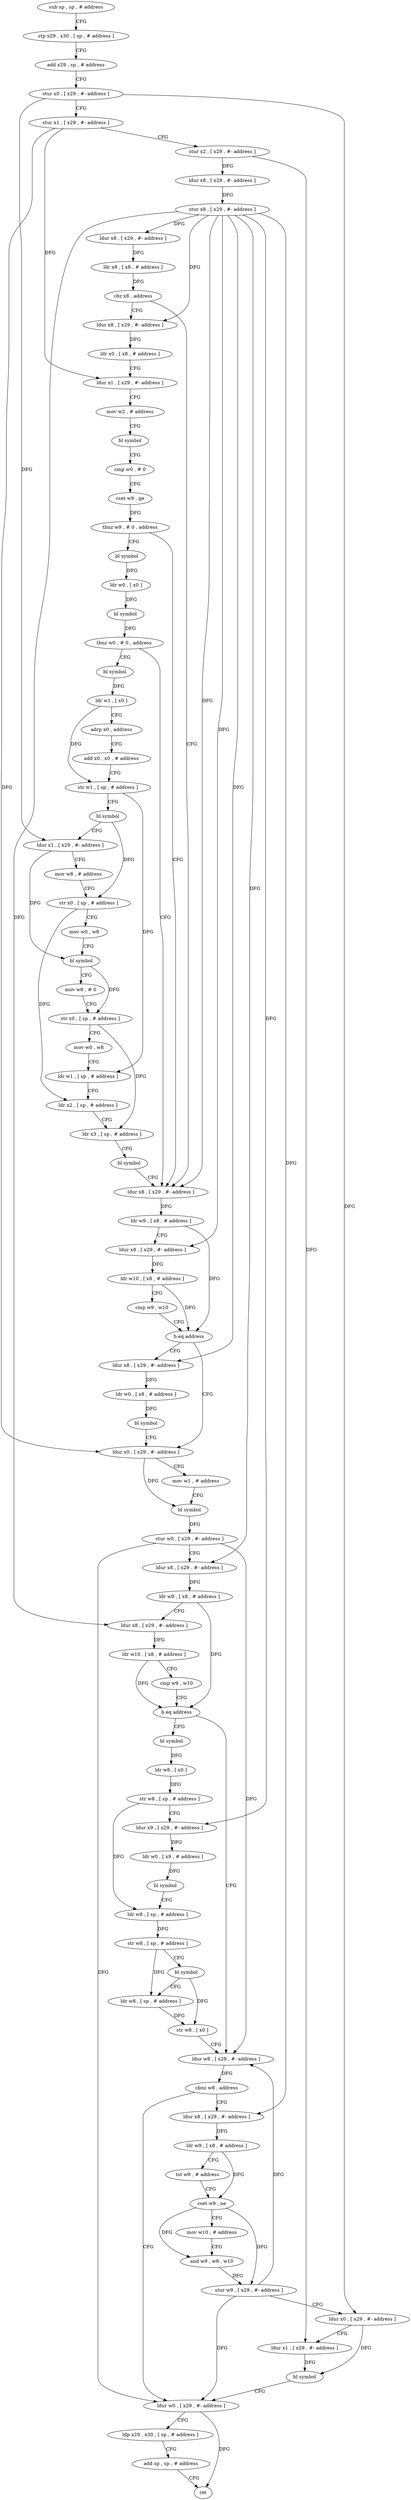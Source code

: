 digraph "func" {
"4202764" [label = "sub sp , sp , # address" ]
"4202768" [label = "stp x29 , x30 , [ sp , # address ]" ]
"4202772" [label = "add x29 , sp , # address" ]
"4202776" [label = "stur x0 , [ x29 , #- address ]" ]
"4202780" [label = "stur x1 , [ x29 , #- address ]" ]
"4202784" [label = "stur x2 , [ x29 , #- address ]" ]
"4202788" [label = "ldur x8 , [ x29 , #- address ]" ]
"4202792" [label = "stur x8 , [ x29 , #- address ]" ]
"4202796" [label = "ldur x8 , [ x29 , #- address ]" ]
"4202800" [label = "ldr x8 , [ x8 , # address ]" ]
"4202804" [label = "cbz x8 , address" ]
"4202928" [label = "ldur x8 , [ x29 , #- address ]" ]
"4202808" [label = "ldur x8 , [ x29 , #- address ]" ]
"4202932" [label = "ldr w9 , [ x8 , # address ]" ]
"4202936" [label = "ldur x8 , [ x29 , #- address ]" ]
"4202940" [label = "ldr w10 , [ x8 , # address ]" ]
"4202944" [label = "cmp w9 , w10" ]
"4202948" [label = "b.eq address" ]
"4202964" [label = "ldur x0 , [ x29 , #- address ]" ]
"4202952" [label = "ldur x8 , [ x29 , #- address ]" ]
"4202812" [label = "ldr x0 , [ x8 , # address ]" ]
"4202816" [label = "ldur x1 , [ x29 , #- address ]" ]
"4202820" [label = "mov w2 , # address" ]
"4202824" [label = "bl symbol" ]
"4202828" [label = "cmp w0 , # 0" ]
"4202832" [label = "cset w9 , ge" ]
"4202836" [label = "tbnz w9 , # 0 , address" ]
"4202840" [label = "bl symbol" ]
"4202968" [label = "mov w1 , # address" ]
"4202972" [label = "bl symbol" ]
"4202976" [label = "stur w0 , [ x29 , #- address ]" ]
"4202980" [label = "ldur x8 , [ x29 , #- address ]" ]
"4202984" [label = "ldr w9 , [ x8 , # address ]" ]
"4202988" [label = "ldur x8 , [ x29 , #- address ]" ]
"4202992" [label = "ldr w10 , [ x8 , # address ]" ]
"4202996" [label = "cmp w9 , w10" ]
"4203000" [label = "b.eq address" ]
"4203048" [label = "ldur w8 , [ x29 , #- address ]" ]
"4203004" [label = "bl symbol" ]
"4202956" [label = "ldr w0 , [ x8 , # address ]" ]
"4202960" [label = "bl symbol" ]
"4202844" [label = "ldr w0 , [ x0 ]" ]
"4202848" [label = "bl symbol" ]
"4202852" [label = "tbnz w0 , # 0 , address" ]
"4202856" [label = "bl symbol" ]
"4203052" [label = "cbnz w8 , address" ]
"4203096" [label = "ldur w0 , [ x29 , #- address ]" ]
"4203056" [label = "ldur x8 , [ x29 , #- address ]" ]
"4203008" [label = "ldr w8 , [ x0 ]" ]
"4203012" [label = "str w8 , [ sp , # address ]" ]
"4203016" [label = "ldur x9 , [ x29 , #- address ]" ]
"4203020" [label = "ldr w0 , [ x9 , # address ]" ]
"4203024" [label = "bl symbol" ]
"4203028" [label = "ldr w8 , [ sp , # address ]" ]
"4203032" [label = "str w8 , [ sp , # address ]" ]
"4203036" [label = "bl symbol" ]
"4203040" [label = "ldr w8 , [ sp , # address ]" ]
"4203044" [label = "str w8 , [ x0 ]" ]
"4202860" [label = "ldr w1 , [ x0 ]" ]
"4202864" [label = "adrp x0 , address" ]
"4202868" [label = "add x0 , x0 , # address" ]
"4202872" [label = "str w1 , [ sp , # address ]" ]
"4202876" [label = "bl symbol" ]
"4202880" [label = "ldur x1 , [ x29 , #- address ]" ]
"4202884" [label = "mov w8 , # address" ]
"4202888" [label = "str x0 , [ sp , # address ]" ]
"4202892" [label = "mov w0 , w8" ]
"4202896" [label = "bl symbol" ]
"4202900" [label = "mov w8 , # 0" ]
"4202904" [label = "str x0 , [ sp , # address ]" ]
"4202908" [label = "mov w0 , w8" ]
"4202912" [label = "ldr w1 , [ sp , # address ]" ]
"4202916" [label = "ldr x2 , [ sp , # address ]" ]
"4202920" [label = "ldr x3 , [ sp , # address ]" ]
"4202924" [label = "bl symbol" ]
"4203100" [label = "ldp x29 , x30 , [ sp , # address ]" ]
"4203104" [label = "add sp , sp , # address" ]
"4203108" [label = "ret" ]
"4203060" [label = "ldr w9 , [ x8 , # address ]" ]
"4203064" [label = "tst w9 , # address" ]
"4203068" [label = "cset w9 , ne" ]
"4203072" [label = "mov w10 , # address" ]
"4203076" [label = "and w9 , w9 , w10" ]
"4203080" [label = "stur w9 , [ x29 , #- address ]" ]
"4203084" [label = "ldur x0 , [ x29 , #- address ]" ]
"4203088" [label = "ldur x1 , [ x29 , #- address ]" ]
"4203092" [label = "bl symbol" ]
"4202764" -> "4202768" [ label = "CFG" ]
"4202768" -> "4202772" [ label = "CFG" ]
"4202772" -> "4202776" [ label = "CFG" ]
"4202776" -> "4202780" [ label = "CFG" ]
"4202776" -> "4202880" [ label = "DFG" ]
"4202776" -> "4203084" [ label = "DFG" ]
"4202780" -> "4202784" [ label = "CFG" ]
"4202780" -> "4202816" [ label = "DFG" ]
"4202780" -> "4202964" [ label = "DFG" ]
"4202784" -> "4202788" [ label = "DFG" ]
"4202784" -> "4203088" [ label = "DFG" ]
"4202788" -> "4202792" [ label = "DFG" ]
"4202792" -> "4202796" [ label = "DFG" ]
"4202792" -> "4202928" [ label = "DFG" ]
"4202792" -> "4202936" [ label = "DFG" ]
"4202792" -> "4202808" [ label = "DFG" ]
"4202792" -> "4202980" [ label = "DFG" ]
"4202792" -> "4202988" [ label = "DFG" ]
"4202792" -> "4202952" [ label = "DFG" ]
"4202792" -> "4203016" [ label = "DFG" ]
"4202792" -> "4203056" [ label = "DFG" ]
"4202796" -> "4202800" [ label = "DFG" ]
"4202800" -> "4202804" [ label = "DFG" ]
"4202804" -> "4202928" [ label = "CFG" ]
"4202804" -> "4202808" [ label = "CFG" ]
"4202928" -> "4202932" [ label = "DFG" ]
"4202808" -> "4202812" [ label = "DFG" ]
"4202932" -> "4202936" [ label = "CFG" ]
"4202932" -> "4202948" [ label = "DFG" ]
"4202936" -> "4202940" [ label = "DFG" ]
"4202940" -> "4202944" [ label = "CFG" ]
"4202940" -> "4202948" [ label = "DFG" ]
"4202944" -> "4202948" [ label = "CFG" ]
"4202948" -> "4202964" [ label = "CFG" ]
"4202948" -> "4202952" [ label = "CFG" ]
"4202964" -> "4202968" [ label = "CFG" ]
"4202964" -> "4202972" [ label = "DFG" ]
"4202952" -> "4202956" [ label = "DFG" ]
"4202812" -> "4202816" [ label = "CFG" ]
"4202816" -> "4202820" [ label = "CFG" ]
"4202820" -> "4202824" [ label = "CFG" ]
"4202824" -> "4202828" [ label = "CFG" ]
"4202828" -> "4202832" [ label = "CFG" ]
"4202832" -> "4202836" [ label = "DFG" ]
"4202836" -> "4202928" [ label = "CFG" ]
"4202836" -> "4202840" [ label = "CFG" ]
"4202840" -> "4202844" [ label = "DFG" ]
"4202968" -> "4202972" [ label = "CFG" ]
"4202972" -> "4202976" [ label = "DFG" ]
"4202976" -> "4202980" [ label = "CFG" ]
"4202976" -> "4203048" [ label = "DFG" ]
"4202976" -> "4203096" [ label = "DFG" ]
"4202980" -> "4202984" [ label = "DFG" ]
"4202984" -> "4202988" [ label = "CFG" ]
"4202984" -> "4203000" [ label = "DFG" ]
"4202988" -> "4202992" [ label = "DFG" ]
"4202992" -> "4202996" [ label = "CFG" ]
"4202992" -> "4203000" [ label = "DFG" ]
"4202996" -> "4203000" [ label = "CFG" ]
"4203000" -> "4203048" [ label = "CFG" ]
"4203000" -> "4203004" [ label = "CFG" ]
"4203048" -> "4203052" [ label = "DFG" ]
"4203004" -> "4203008" [ label = "DFG" ]
"4202956" -> "4202960" [ label = "DFG" ]
"4202960" -> "4202964" [ label = "CFG" ]
"4202844" -> "4202848" [ label = "DFG" ]
"4202848" -> "4202852" [ label = "DFG" ]
"4202852" -> "4202928" [ label = "CFG" ]
"4202852" -> "4202856" [ label = "CFG" ]
"4202856" -> "4202860" [ label = "DFG" ]
"4203052" -> "4203096" [ label = "CFG" ]
"4203052" -> "4203056" [ label = "CFG" ]
"4203096" -> "4203100" [ label = "CFG" ]
"4203096" -> "4203108" [ label = "DFG" ]
"4203056" -> "4203060" [ label = "DFG" ]
"4203008" -> "4203012" [ label = "DFG" ]
"4203012" -> "4203016" [ label = "CFG" ]
"4203012" -> "4203028" [ label = "DFG" ]
"4203016" -> "4203020" [ label = "DFG" ]
"4203020" -> "4203024" [ label = "DFG" ]
"4203024" -> "4203028" [ label = "CFG" ]
"4203028" -> "4203032" [ label = "DFG" ]
"4203032" -> "4203036" [ label = "CFG" ]
"4203032" -> "4203040" [ label = "DFG" ]
"4203036" -> "4203040" [ label = "CFG" ]
"4203036" -> "4203044" [ label = "DFG" ]
"4203040" -> "4203044" [ label = "DFG" ]
"4203044" -> "4203048" [ label = "CFG" ]
"4202860" -> "4202864" [ label = "CFG" ]
"4202860" -> "4202872" [ label = "DFG" ]
"4202864" -> "4202868" [ label = "CFG" ]
"4202868" -> "4202872" [ label = "CFG" ]
"4202872" -> "4202876" [ label = "CFG" ]
"4202872" -> "4202912" [ label = "DFG" ]
"4202876" -> "4202880" [ label = "CFG" ]
"4202876" -> "4202888" [ label = "DFG" ]
"4202880" -> "4202884" [ label = "CFG" ]
"4202880" -> "4202896" [ label = "DFG" ]
"4202884" -> "4202888" [ label = "CFG" ]
"4202888" -> "4202892" [ label = "CFG" ]
"4202888" -> "4202916" [ label = "DFG" ]
"4202892" -> "4202896" [ label = "CFG" ]
"4202896" -> "4202900" [ label = "CFG" ]
"4202896" -> "4202904" [ label = "DFG" ]
"4202900" -> "4202904" [ label = "CFG" ]
"4202904" -> "4202908" [ label = "CFG" ]
"4202904" -> "4202920" [ label = "DFG" ]
"4202908" -> "4202912" [ label = "CFG" ]
"4202912" -> "4202916" [ label = "CFG" ]
"4202916" -> "4202920" [ label = "CFG" ]
"4202920" -> "4202924" [ label = "CFG" ]
"4202924" -> "4202928" [ label = "CFG" ]
"4203100" -> "4203104" [ label = "CFG" ]
"4203104" -> "4203108" [ label = "CFG" ]
"4203060" -> "4203064" [ label = "CFG" ]
"4203060" -> "4203068" [ label = "DFG" ]
"4203064" -> "4203068" [ label = "CFG" ]
"4203068" -> "4203072" [ label = "CFG" ]
"4203068" -> "4203076" [ label = "DFG" ]
"4203068" -> "4203080" [ label = "DFG" ]
"4203072" -> "4203076" [ label = "CFG" ]
"4203076" -> "4203080" [ label = "DFG" ]
"4203080" -> "4203084" [ label = "CFG" ]
"4203080" -> "4203048" [ label = "DFG" ]
"4203080" -> "4203096" [ label = "DFG" ]
"4203084" -> "4203088" [ label = "CFG" ]
"4203084" -> "4203092" [ label = "DFG" ]
"4203088" -> "4203092" [ label = "DFG" ]
"4203092" -> "4203096" [ label = "CFG" ]
}
